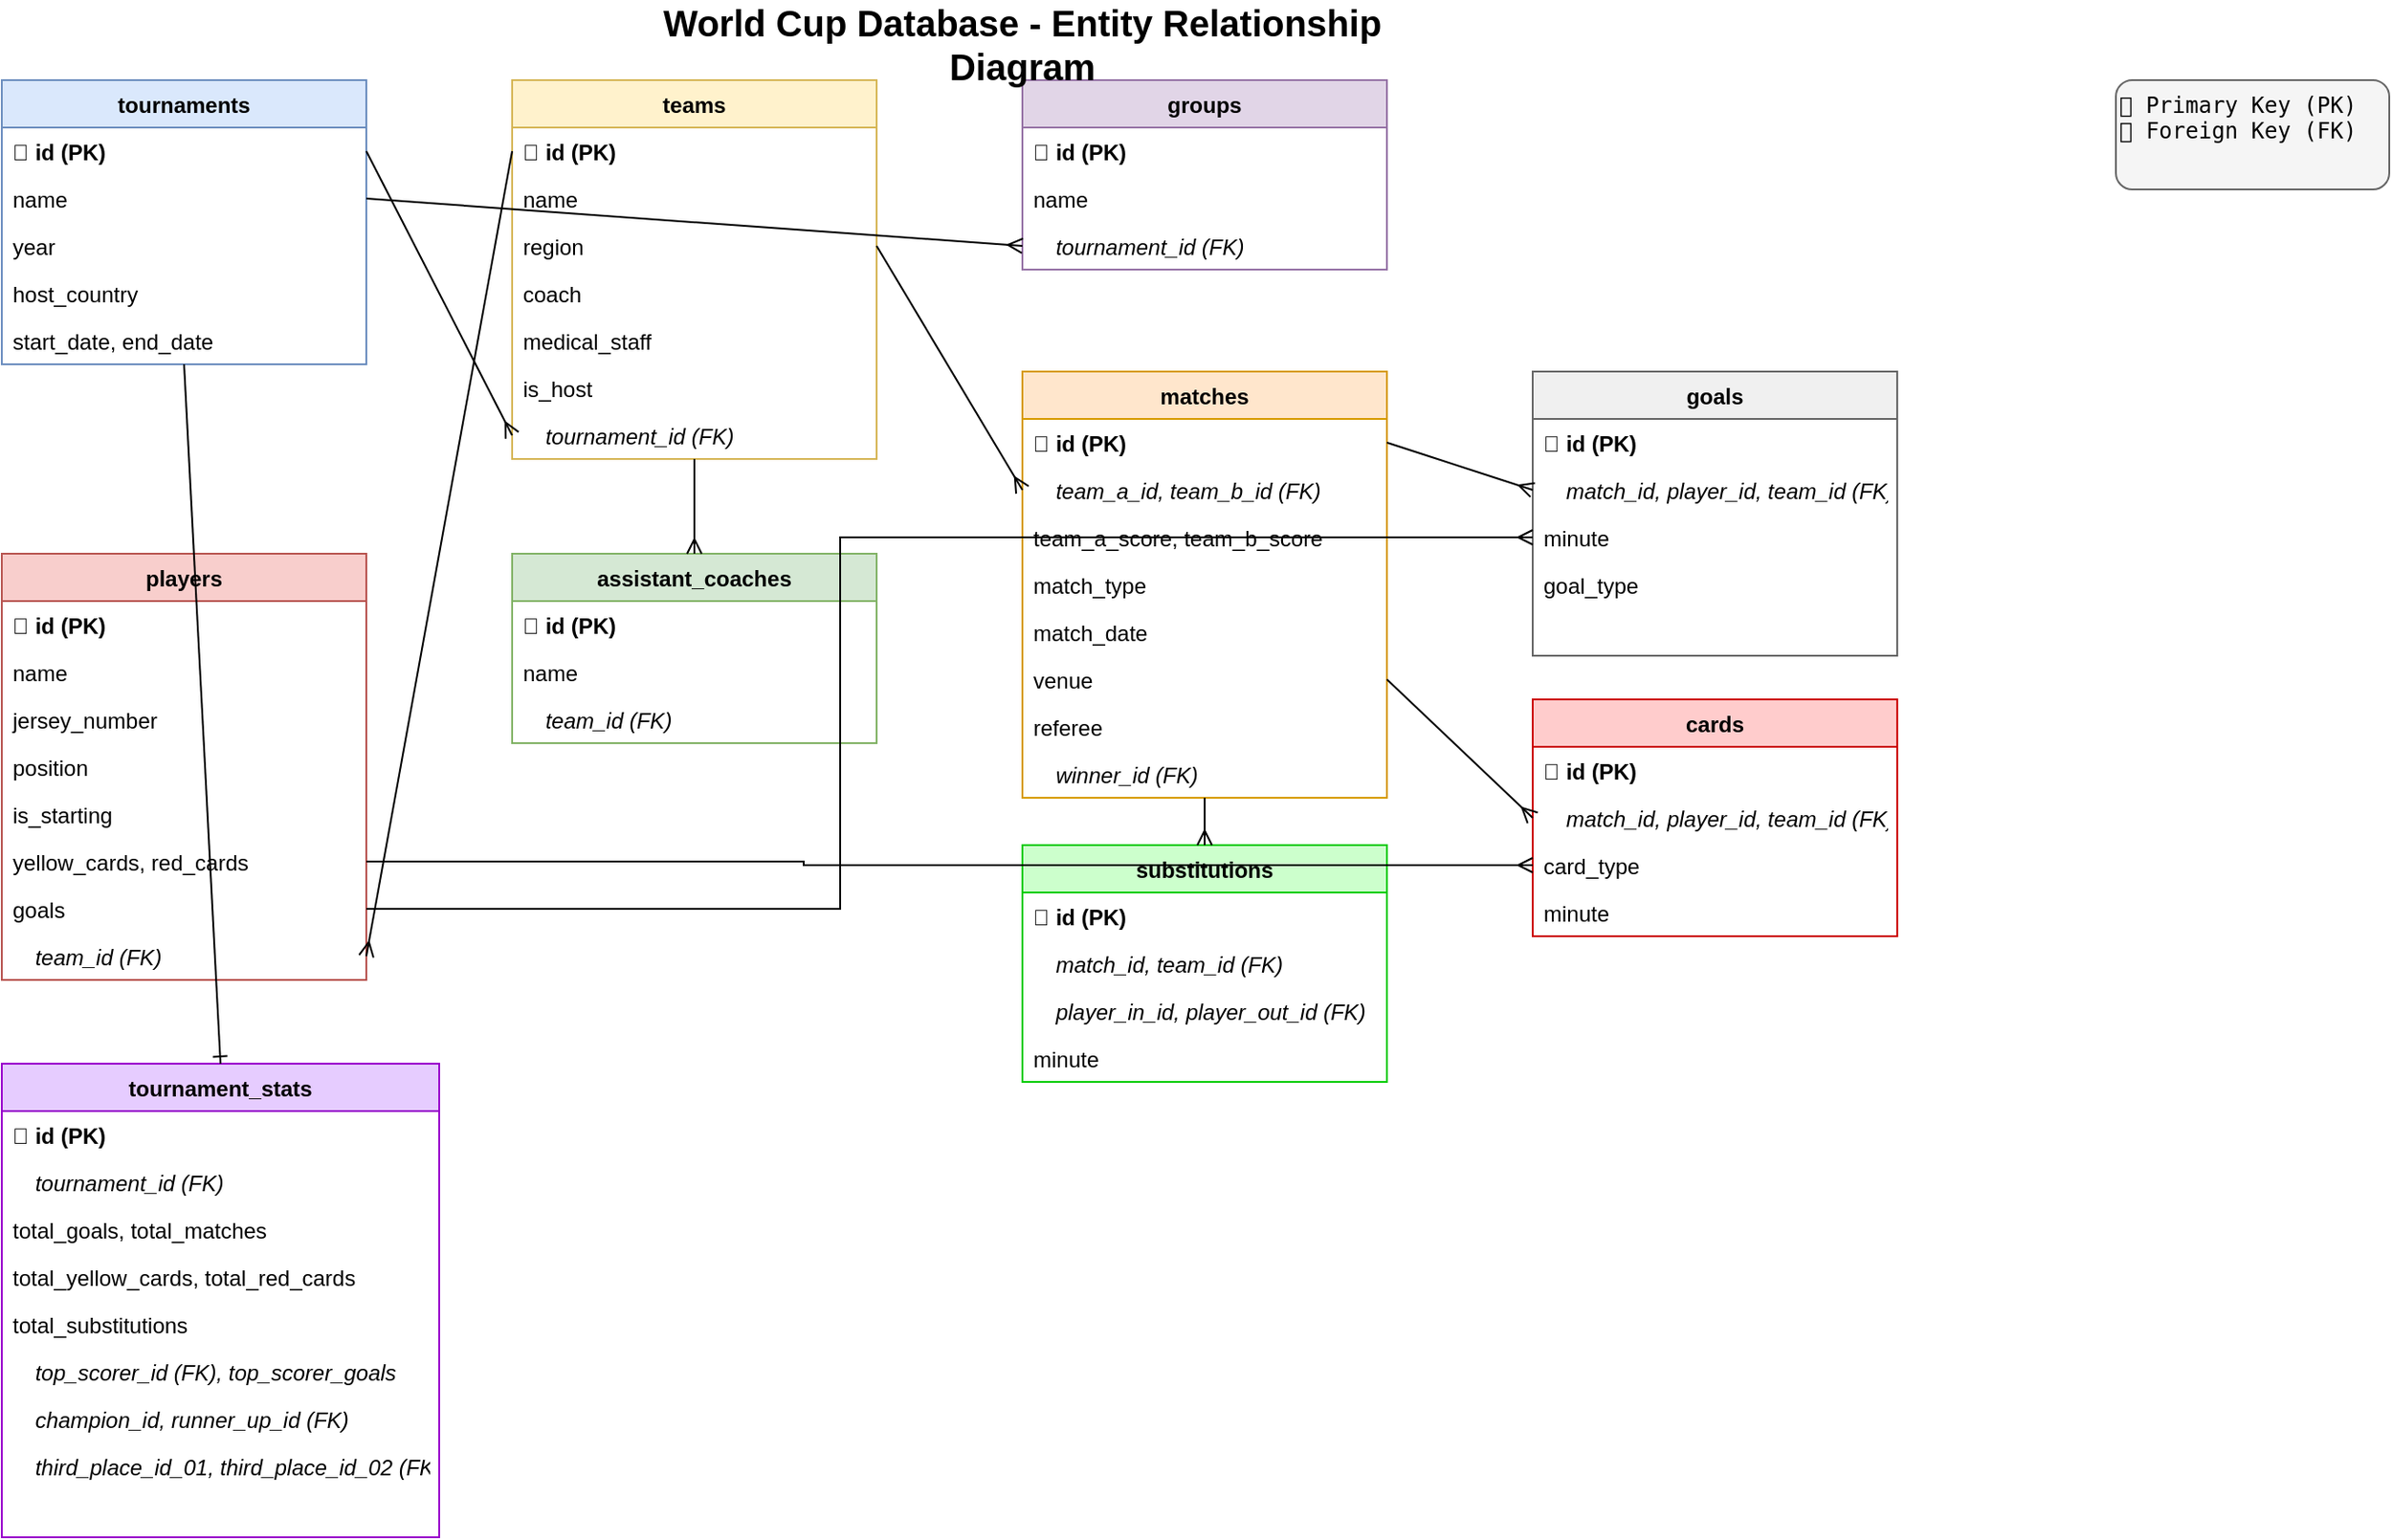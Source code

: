 <mxfile version="22.1.16" type="device">
  <diagram name="WorldCup ERD" id="worldcup-erd">
    <mxGraphModel dx="1422" dy="794" grid="1" gridSize="10" guides="1" tooltips="1" connect="1" arrows="1" fold="1" page="1" pageScale="1" pageWidth="1654" pageHeight="1169" math="0" shadow="0">
      <root>
        <mxCell id="0" />
        <mxCell id="1" parent="0" />
        
        <!-- Tournaments Table -->
        <mxCell id="tournaments" value="tournaments" style="swimlane;fontStyle=1;align=center;verticalAlign=top;childLayout=stackLayout;horizontal=1;startSize=26;horizontalStack=0;resizeParent=1;resizeParentMax=0;resizeLast=0;collapsible=1;marginBottom=0;fillColor=#dae8fc;strokeColor=#6c8ebf;" vertex="1" parent="1">
          <mxGeometry x="40" y="40" width="200" height="156" as="geometry" />
        </mxCell>
        <mxCell id="tournaments-pk" value="🔑 id (PK)" style="text;strokeColor=none;fillColor=none;align=left;verticalAlign=top;spacingLeft=4;spacingRight=4;overflow=hidden;rotatable=0;points=[[0,0.5],[1,0.5]];portConstraint=eastwest;fontStyle=1;" vertex="1" parent="tournaments">
          <mxGeometry y="26" width="200" height="26" as="geometry" />
        </mxCell>
        <mxCell id="tournaments-name" value="name" style="text;strokeColor=none;fillColor=none;align=left;verticalAlign=top;spacingLeft=4;spacingRight=4;overflow=hidden;rotatable=0;points=[[0,0.5],[1,0.5]];portConstraint=eastwest;" vertex="1" parent="tournaments">
          <mxGeometry y="52" width="200" height="26" as="geometry" />
        </mxCell>
        <mxCell id="tournaments-year" value="year" style="text;strokeColor=none;fillColor=none;align=left;verticalAlign=top;spacingLeft=4;spacingRight=4;overflow=hidden;rotatable=0;points=[[0,0.5],[1,0.5]];portConstraint=eastwest;" vertex="1" parent="tournaments">
          <mxGeometry y="78" width="200" height="26" as="geometry" />
        </mxCell>
        <mxCell id="tournaments-host" value="host_country" style="text;strokeColor=none;fillColor=none;align=left;verticalAlign=top;spacingLeft=4;spacingRight=4;overflow=hidden;rotatable=0;points=[[0,0.5],[1,0.5]];portConstraint=eastwest;" vertex="1" parent="tournaments">
          <mxGeometry y="104" width="200" height="26" as="geometry" />
        </mxCell>
        <mxCell id="tournaments-dates" value="start_date, end_date" style="text;strokeColor=none;fillColor=none;align=left;verticalAlign=top;spacingLeft=4;spacingRight=4;overflow=hidden;rotatable=0;points=[[0,0.5],[1,0.5]];portConstraint=eastwest;" vertex="1" parent="tournaments">
          <mxGeometry y="130" width="200" height="26" as="geometry" />
        </mxCell>

        <!-- Teams Table -->
        <mxCell id="teams" value="teams" style="swimlane;fontStyle=1;align=center;verticalAlign=top;childLayout=stackLayout;horizontal=1;startSize=26;horizontalStack=0;resizeParent=1;resizeParentMax=0;resizeLast=0;collapsible=1;marginBottom=0;fillColor=#fff2cc;strokeColor=#d6b656;" vertex="1" parent="1">
          <mxGeometry x="320" y="40" width="200" height="208" as="geometry" />
        </mxCell>
        <mxCell id="teams-pk" value="🔑 id (PK)" style="text;strokeColor=none;fillColor=none;align=left;verticalAlign=top;spacingLeft=4;spacingRight=4;overflow=hidden;rotatable=0;points=[[0,0.5],[1,0.5]];portConstraint=eastwest;fontStyle=1;" vertex="1" parent="teams">
          <mxGeometry y="26" width="200" height="26" as="geometry" />
        </mxCell>
        <mxCell id="teams-name" value="name" style="text;strokeColor=none;fillColor=none;align=left;verticalAlign=top;spacingLeft=4;spacingRight=4;overflow=hidden;rotatable=0;points=[[0,0.5],[1,0.5]];portConstraint=eastwest;" vertex="1" parent="teams">
          <mxGeometry y="52" width="200" height="26" as="geometry" />
        </mxCell>
        <mxCell id="teams-region" value="region" style="text;strokeColor=none;fillColor=none;align=left;verticalAlign=top;spacingLeft=4;spacingRight=4;overflow=hidden;rotatable=0;points=[[0,0.5],[1,0.5]];portConstraint=eastwest;" vertex="1" parent="teams">
          <mxGeometry y="78" width="200" height="26" as="geometry" />
        </mxCell>
        <mxCell id="teams-coach" value="coach" style="text;strokeColor=none;fillColor=none;align=left;verticalAlign=top;spacingLeft=4;spacingRight=4;overflow=hidden;rotatable=0;points=[[0,0.5],[1,0.5]];portConstraint=eastwest;" vertex="1" parent="teams">
          <mxGeometry y="104" width="200" height="26" as="geometry" />
        </mxCell>
        <mxCell id="teams-medical" value="medical_staff" style="text;strokeColor=none;fillColor=none;align=left;verticalAlign=top;spacingLeft=4;spacingRight=4;overflow=hidden;rotatable=0;points=[[0,0.5],[1,0.5]];portConstraint=eastwest;" vertex="1" parent="teams">
          <mxGeometry y="130" width="200" height="26" as="geometry" />
        </mxCell>
        <mxCell id="teams-host" value="is_host" style="text;strokeColor=none;fillColor=none;align=left;verticalAlign=top;spacingLeft=4;spacingRight=4;overflow=hidden;rotatable=0;points=[[0,0.5],[1,0.5]];portConstraint=eastwest;" vertex="1" parent="teams">
          <mxGeometry y="156" width="200" height="26" as="geometry" />
        </mxCell>
        <mxCell id="teams-fk" value="🔗 tournament_id (FK)" style="text;strokeColor=none;fillColor=none;align=left;verticalAlign=top;spacingLeft=4;spacingRight=4;overflow=hidden;rotatable=0;points=[[0,0.5],[1,0.5]];portConstraint=eastwest;fontStyle=2;" vertex="1" parent="teams">
          <mxGeometry y="182" width="200" height="26" as="geometry" />
        </mxCell>

        <!-- Groups Table -->
        <mxCell id="groups" value="groups" style="swimlane;fontStyle=1;align=center;verticalAlign=top;childLayout=stackLayout;horizontal=1;startSize=26;horizontalStack=0;resizeParent=1;resizeParentMax=0;resizeLast=0;collapsible=1;marginBottom=0;fillColor=#e1d5e7;strokeColor=#9673a6;" vertex="1" parent="1">
          <mxGeometry x="600" y="40" width="200" height="104" as="geometry" />
        </mxCell>
        <mxCell id="groups-pk" value="🔑 id (PK)" style="text;strokeColor=none;fillColor=none;align=left;verticalAlign=top;spacingLeft=4;spacingRight=4;overflow=hidden;rotatable=0;points=[[0,0.5],[1,0.5]];portConstraint=eastwest;fontStyle=1;" vertex="1" parent="groups">
          <mxGeometry y="26" width="200" height="26" as="geometry" />
        </mxCell>
        <mxCell id="groups-name" value="name" style="text;strokeColor=none;fillColor=none;align=left;verticalAlign=top;spacingLeft=4;spacingRight=4;overflow=hidden;rotatable=0;points=[[0,0.5],[1,0.5]];portConstraint=eastwest;" vertex="1" parent="groups">
          <mxGeometry y="52" width="200" height="26" as="geometry" />
        </mxCell>
        <mxCell id="groups-fk" value="🔗 tournament_id (FK)" style="text;strokeColor=none;fillColor=none;align=left;verticalAlign=top;spacingLeft=4;spacingRight=4;overflow=hidden;rotatable=0;points=[[0,0.5],[1,0.5]];portConstraint=eastwest;fontStyle=2;" vertex="1" parent="groups">
          <mxGeometry y="78" width="200" height="26" as="geometry" />
        </mxCell>

        <!-- Players Table -->
        <mxCell id="players" value="players" style="swimlane;fontStyle=1;align=center;verticalAlign=top;childLayout=stackLayout;horizontal=1;startSize=26;horizontalStack=0;resizeParent=1;resizeParentMax=0;resizeLast=0;collapsible=1;marginBottom=0;fillColor=#f8cecc;strokeColor=#b85450;" vertex="1" parent="1">
          <mxGeometry x="40" y="300" width="200" height="234" as="geometry" />
        </mxCell>
        <mxCell id="players-pk" value="🔑 id (PK)" style="text;strokeColor=none;fillColor=none;align=left;verticalAlign=top;spacingLeft=4;spacingRight=4;overflow=hidden;rotatable=0;points=[[0,0.5],[1,0.5]];portConstraint=eastwest;fontStyle=1;" vertex="1" parent="players">
          <mxGeometry y="26" width="200" height="26" as="geometry" />
        </mxCell>
        <mxCell id="players-name" value="name" style="text;strokeColor=none;fillColor=none;align=left;verticalAlign=top;spacingLeft=4;spacingRight=4;overflow=hidden;rotatable=0;points=[[0,0.5],[1,0.5]];portConstraint=eastwest;" vertex="1" parent="players">
          <mxGeometry y="52" width="200" height="26" as="geometry" />
        </mxCell>
        <mxCell id="players-jersey" value="jersey_number" style="text;strokeColor=none;fillColor=none;align=left;verticalAlign=top;spacingLeft=4;spacingRight=4;overflow=hidden;rotatable=0;points=[[0,0.5],[1,0.5]];portConstraint=eastwest;" vertex="1" parent="players">
          <mxGeometry y="78" width="200" height="26" as="geometry" />
        </mxCell>
        <mxCell id="players-position" value="position" style="text;strokeColor=none;fillColor=none;align=left;verticalAlign=top;spacingLeft=4;spacingRight=4;overflow=hidden;rotatable=0;points=[[0,0.5],[1,0.5]];portConstraint=eastwest;" vertex="1" parent="players">
          <mxGeometry y="104" width="200" height="26" as="geometry" />
        </mxCell>
        <mxCell id="players-starting" value="is_starting" style="text;strokeColor=none;fillColor=none;align=left;verticalAlign=top;spacingLeft=4;spacingRight=4;overflow=hidden;rotatable=0;points=[[0,0.5],[1,0.5]];portConstraint=eastwest;" vertex="1" parent="players">
          <mxGeometry y="130" width="200" height="26" as="geometry" />
        </mxCell>
        <mxCell id="players-cards" value="yellow_cards, red_cards" style="text;strokeColor=none;fillColor=none;align=left;verticalAlign=top;spacingLeft=4;spacingRight=4;overflow=hidden;rotatable=0;points=[[0,0.5],[1,0.5]];portConstraint=eastwest;" vertex="1" parent="players">
          <mxGeometry y="156" width="200" height="26" as="geometry" />
        </mxCell>
        <mxCell id="players-goals" value="goals" style="text;strokeColor=none;fillColor=none;align=left;verticalAlign=top;spacingLeft=4;spacingRight=4;overflow=hidden;rotatable=0;points=[[0,0.5],[1,0.5]];portConstraint=eastwest;" vertex="1" parent="players">
          <mxGeometry y="182" width="200" height="26" as="geometry" />
        </mxCell>
        <mxCell id="players-fk" value="🔗 team_id (FK)" style="text;strokeColor=none;fillColor=none;align=left;verticalAlign=top;spacingLeft=4;spacingRight=4;overflow=hidden;rotatable=0;points=[[0,0.5],[1,0.5]];portConstraint=eastwest;fontStyle=2;" vertex="1" parent="players">
          <mxGeometry y="208" width="200" height="26" as="geometry" />
        </mxCell>

        <!-- Assistant Coaches Table -->
        <mxCell id="assistant_coaches" value="assistant_coaches" style="swimlane;fontStyle=1;align=center;verticalAlign=top;childLayout=stackLayout;horizontal=1;startSize=26;horizontalStack=0;resizeParent=1;resizeParentMax=0;resizeLast=0;collapsible=1;marginBottom=0;fillColor=#d5e8d4;strokeColor=#82b366;" vertex="1" parent="1">
          <mxGeometry x="320" y="300" width="200" height="104" as="geometry" />
        </mxCell>
        <mxCell id="assistant_coaches-pk" value="🔑 id (PK)" style="text;strokeColor=none;fillColor=none;align=left;verticalAlign=top;spacingLeft=4;spacingRight=4;overflow=hidden;rotatable=0;points=[[0,0.5],[1,0.5]];portConstraint=eastwest;fontStyle=1;" vertex="1" parent="assistant_coaches">
          <mxGeometry y="26" width="200" height="26" as="geometry" />
        </mxCell>
        <mxCell id="assistant_coaches-name" value="name" style="text;strokeColor=none;fillColor=none;align=left;verticalAlign=top;spacingLeft=4;spacingRight=4;overflow=hidden;rotatable=0;points=[[0,0.5],[1,0.5]];portConstraint=eastwest;" vertex="1" parent="assistant_coaches">
          <mxGeometry y="52" width="200" height="26" as="geometry" />
        </mxCell>
        <mxCell id="assistant_coaches-fk" value="🔗 team_id (FK)" style="text;strokeColor=none;fillColor=none;align=left;verticalAlign=top;spacingLeft=4;spacingRight=4;overflow=hidden;rotatable=0;points=[[0,0.5],[1,0.5]];portConstraint=eastwest;fontStyle=2;" vertex="1" parent="assistant_coaches">
          <mxGeometry y="78" width="200" height="26" as="geometry" />
        </mxCell>

        <!-- Matches Table -->
        <mxCell id="matches" value="matches" style="swimlane;fontStyle=1;align=center;verticalAlign=top;childLayout=stackLayout;horizontal=1;startSize=26;horizontalStack=0;resizeParent=1;resizeParentMax=0;resizeLast=0;collapsible=1;marginBottom=0;fillColor=#ffe6cc;strokeColor=#d79b00;" vertex="1" parent="1">
          <mxGeometry x="600" y="200" width="200" height="234" as="geometry" />
        </mxCell>
        <mxCell id="matches-pk" value="🔑 id (PK)" style="text;strokeColor=none;fillColor=none;align=left;verticalAlign=top;spacingLeft=4;spacingRight=4;overflow=hidden;rotatable=0;points=[[0,0.5],[1,0.5]];portConstraint=eastwest;fontStyle=1;" vertex="1" parent="matches">
          <mxGeometry y="26" width="200" height="26" as="geometry" />
        </mxCell>
        <mxCell id="matches-teams" value="🔗 team_a_id, team_b_id (FK)" style="text;strokeColor=none;fillColor=none;align=left;verticalAlign=top;spacingLeft=4;spacingRight=4;overflow=hidden;rotatable=0;points=[[0,0.5],[1,0.5]];portConstraint=eastwest;fontStyle=2;" vertex="1" parent="matches">
          <mxGeometry y="52" width="200" height="26" as="geometry" />
        </mxCell>
        <mxCell id="matches-scores" value="team_a_score, team_b_score" style="text;strokeColor=none;fillColor=none;align=left;verticalAlign=top;spacingLeft=4;spacingRight=4;overflow=hidden;rotatable=0;points=[[0,0.5],[1,0.5]];portConstraint=eastwest;" vertex="1" parent="matches">
          <mxGeometry y="78" width="200" height="26" as="geometry" />
        </mxCell>
        <mxCell id="matches-type" value="match_type" style="text;strokeColor=none;fillColor=none;align=left;verticalAlign=top;spacingLeft=4;spacingRight=4;overflow=hidden;rotatable=0;points=[[0,0.5],[1,0.5]];portConstraint=eastwest;" vertex="1" parent="matches">
          <mxGeometry y="104" width="200" height="26" as="geometry" />
        </mxCell>
        <mxCell id="matches-date" value="match_date" style="text;strokeColor=none;fillColor=none;align=left;verticalAlign=top;spacingLeft=4;spacingRight=4;overflow=hidden;rotatable=0;points=[[0,0.5],[1,0.5]];portConstraint=eastwest;" vertex="1" parent="matches">
          <mxGeometry y="130" width="200" height="26" as="geometry" />
        </mxCell>
        <mxCell id="matches-venue" value="venue" style="text;strokeColor=none;fillColor=none;align=left;verticalAlign=top;spacingLeft=4;spacingRight=4;overflow=hidden;rotatable=0;points=[[0,0.5],[1,0.5]];portConstraint=eastwest;" vertex="1" parent="matches">
          <mxGeometry y="156" width="200" height="26" as="geometry" />
        </mxCell>
        <mxCell id="matches-referee" value="referee" style="text;strokeColor=none;fillColor=none;align=left;verticalAlign=top;spacingLeft=4;spacingRight=4;overflow=hidden;rotatable=0;points=[[0,0.5],[1,0.5]];portConstraint=eastwest;" vertex="1" parent="matches">
          <mxGeometry y="182" width="200" height="26" as="geometry" />
        </mxCell>
        <mxCell id="matches-winner" value="🔗 winner_id (FK)" style="text;strokeColor=none;fillColor=none;align=left;verticalAlign=top;spacingLeft=4;spacingRight=4;overflow=hidden;rotatable=0;points=[[0,0.5],[1,0.5]];portConstraint=eastwest;fontStyle=2;" vertex="1" parent="matches">
          <mxGeometry y="208" width="200" height="26" as="geometry" />
        </mxCell>

        <!-- Goals Table -->
        <mxCell id="goals" value="goals" style="swimlane;fontStyle=1;align=center;verticalAlign=top;childLayout=stackLayout;horizontal=1;startSize=26;horizontalStack=0;resizeParent=1;resizeParentMax=0;resizeLast=0;collapsible=1;marginBottom=0;fillColor=#f0f0f0;strokeColor=#666666;" vertex="1" parent="1">
          <mxGeometry x="880" y="200" width="200" height="156" as="geometry" />
        </mxCell>
        <mxCell id="goals-pk" value="🔑 id (PK)" style="text;strokeColor=none;fillColor=none;align=left;verticalAlign=top;spacingLeft=4;spacingRight=4;overflow=hidden;rotatable=0;points=[[0,0.5],[1,0.5]];portConstraint=eastwest;fontStyle=1;" vertex="1" parent="goals">
          <mxGeometry y="26" width="200" height="26" as="geometry" />
        </mxCell>
        <mxCell id="goals-fks" value="🔗 match_id, player_id, team_id (FK)" style="text;strokeColor=none;fillColor=none;align=left;verticalAlign=top;spacingLeft=4;spacingRight=4;overflow=hidden;rotatable=0;points=[[0,0.5],[1,0.5]];portConstraint=eastwest;fontStyle=2;" vertex="1" parent="goals">
          <mxGeometry y="52" width="200" height="26" as="geometry" />
        </mxCell>
        <mxCell id="goals-minute" value="minute" style="text;strokeColor=none;fillColor=none;align=left;verticalAlign=top;spacingLeft=4;spacingRight=4;overflow=hidden;rotatable=0;points=[[0,0.5],[1,0.5]];portConstraint=eastwest;" vertex="1" parent="goals">
          <mxGeometry y="78" width="200" height="26" as="geometry" />
        </mxCell>
        <mxCell id="goals-type" value="goal_type" style="text;strokeColor=none;fillColor=none;align=left;verticalAlign=top;spacingLeft=4;spacingRight=4;overflow=hidden;rotatable=0;points=[[0,0.5],[1,0.5]];portConstraint=eastwest;" vertex="1" parent="goals">
          <mxGeometry y="104" width="200" height="26" as="geometry" />
        </mxCell>

        <!-- Cards Table -->
        <mxCell id="cards" value="cards" style="swimlane;fontStyle=1;align=center;verticalAlign=top;childLayout=stackLayout;horizontal=1;startSize=26;horizontalStack=0;resizeParent=1;resizeParentMax=0;resizeLast=0;collapsible=1;marginBottom=0;fillColor=#ffcccc;strokeColor=#cc0000;" vertex="1" parent="1">
          <mxGeometry x="880" y="380" width="200" height="130" as="geometry" />
        </mxCell>
        <mxCell id="cards-pk" value="🔑 id (PK)" style="text;strokeColor=none;fillColor=none;align=left;verticalAlign=top;spacingLeft=4;spacingRight=4;overflow=hidden;rotatable=0;points=[[0,0.5],[1,0.5]];portConstraint=eastwest;fontStyle=1;" vertex="1" parent="cards">
          <mxGeometry y="26" width="200" height="26" as="geometry" />
        </mxCell>
        <mxCell id="cards-fks" value="🔗 match_id, player_id, team_id (FK)" style="text;strokeColor=none;fillColor=none;align=left;verticalAlign=top;spacingLeft=4;spacingRight=4;overflow=hidden;rotatable=0;points=[[0,0.5],[1,0.5]];portConstraint=eastwest;fontStyle=2;" vertex="1" parent="cards">
          <mxGeometry y="52" width="200" height="26" as="geometry" />
        </mxCell>
        <mxCell id="cards-type" value="card_type" style="text;strokeColor=none;fillColor=none;align=left;verticalAlign=top;spacingLeft=4;spacingRight=4;overflow=hidden;rotatable=0;points=[[0,0.5],[1,0.5]];portConstraint=eastwest;" vertex="1" parent="cards">
          <mxGeometry y="78" width="200" height="26" as="geometry" />
        </mxCell>
        <mxCell id="cards-minute" value="minute" style="text;strokeColor=none;fillColor=none;align=left;verticalAlign=top;spacingLeft=4;spacingRight=4;overflow=hidden;rotatable=0;points=[[0,0.5],[1,0.5]];portConstraint=eastwest;" vertex="1" parent="cards">
          <mxGeometry y="104" width="200" height="26" as="geometry" />
        </mxCell>

        <!-- Substitutions Table -->
        <mxCell id="substitutions" value="substitutions" style="swimlane;fontStyle=1;align=center;verticalAlign=top;childLayout=stackLayout;horizontal=1;startSize=26;horizontalStack=0;resizeParent=1;resizeParentMax=0;resizeLast=0;collapsible=1;marginBottom=0;fillColor=#ccffcc;strokeColor=#00cc00;" vertex="1" parent="1">
          <mxGeometry x="600" y="460" width="200" height="130" as="geometry" />
        </mxCell>
        <mxCell id="substitutions-pk" value="🔑 id (PK)" style="text;strokeColor=none;fillColor=none;align=left;verticalAlign=top;spacingLeft=4;spacingRight=4;overflow=hidden;rotatable=0;points=[[0,0.5],[1,0.5]];portConstraint=eastwest;fontStyle=1;" vertex="1" parent="substitutions">
          <mxGeometry y="26" width="200" height="26" as="geometry" />
        </mxCell>
        <mxCell id="substitutions-fks" value="🔗 match_id, team_id (FK)" style="text;strokeColor=none;fillColor=none;align=left;verticalAlign=top;spacingLeft=4;spacingRight=4;overflow=hidden;rotatable=0;points=[[0,0.5],[1,0.5]];portConstraint=eastwest;fontStyle=2;" vertex="1" parent="substitutions">
          <mxGeometry y="52" width="200" height="26" as="geometry" />
        </mxCell>
        <mxCell id="substitutions-players" value="🔗 player_in_id, player_out_id (FK)" style="text;strokeColor=none;fillColor=none;align=left;verticalAlign=top;spacingLeft=4;spacingRight=4;overflow=hidden;rotatable=0;points=[[0,0.5],[1,0.5]];portConstraint=eastwest;fontStyle=2;" vertex="1" parent="substitutions">
          <mxGeometry y="78" width="200" height="26" as="geometry" />
        </mxCell>
        <mxCell id="substitutions-minute" value="minute" style="text;strokeColor=none;fillColor=none;align=left;verticalAlign=top;spacingLeft=4;spacingRight=4;overflow=hidden;rotatable=0;points=[[0,0.5],[1,0.5]];portConstraint=eastwest;" vertex="1" parent="substitutions">
          <mxGeometry y="104" width="200" height="26" as="geometry" />
        </mxCell>

        <!-- Tournament Stats Table -->
        <mxCell id="tournament_stats" value="tournament_stats" style="swimlane;fontStyle=1;align=center;verticalAlign=top;childLayout=stackLayout;horizontal=1;startSize=26;horizontalStack=0;resizeParent=1;resizeParentMax=0;resizeLast=0;collapsible=1;marginBottom=0;fillColor=#e6ccff;strokeColor=#9900cc;" vertex="1" parent="1">
          <mxGeometry x="40" y="580" width="240" height="260" as="geometry" />
        </mxCell>
        <mxCell id="tournament_stats-pk" value="🔑 id (PK)" style="text;strokeColor=none;fillColor=none;align=left;verticalAlign=top;spacingLeft=4;spacingRight=4;overflow=hidden;rotatable=0;points=[[0,0.5],[1,0.5]];portConstraint=eastwest;fontStyle=1;" vertex="1" parent="tournament_stats">
          <mxGeometry y="26" width="240" height="26" as="geometry" />
        </mxCell>
        <mxCell id="tournament_stats-fk" value="🔗 tournament_id (FK)" style="text;strokeColor=none;fillColor=none;align=left;verticalAlign=top;spacingLeft=4;spacingRight=4;overflow=hidden;rotatable=0;points=[[0,0.5],[1,0.5]];portConstraint=eastwest;fontStyle=2;" vertex="1" parent="tournament_stats">
          <mxGeometry y="52" width="240" height="26" as="geometry" />
        </mxCell>
        <mxCell id="tournament_stats-totals" value="total_goals, total_matches" style="text;strokeColor=none;fillColor=none;align=left;verticalAlign=top;spacingLeft=4;spacingRight=4;overflow=hidden;rotatable=0;points=[[0,0.5],[1,0.5]];portConstraint=eastwest;" vertex="1" parent="tournament_stats">
          <mxGeometry y="78" width="240" height="26" as="geometry" />
        </mxCell>
        <mxCell id="tournament_stats-cards" value="total_yellow_cards, total_red_cards" style="text;strokeColor=none;fillColor=none;align=left;verticalAlign=top;spacingLeft=4;spacingRight=4;overflow=hidden;rotatable=0;points=[[0,0.5],[1,0.5]];portConstraint=eastwest;" vertex="1" parent="tournament_stats">
          <mxGeometry y="104" width="240" height="26" as="geometry" />
        </mxCell>
        <mxCell id="tournament_stats-subs" value="total_substitutions" style="text;strokeColor=none;fillColor=none;align=left;verticalAlign=top;spacingLeft=4;spacingRight=4;overflow=hidden;rotatable=0;points=[[0,0.5],[1,0.5]];portConstraint=eastwest;" vertex="1" parent="tournament_stats">
          <mxGeometry y="130" width="240" height="26" as="geometry" />
        </mxCell>
        <mxCell id="tournament_stats-scorer" value="🔗 top_scorer_id (FK), top_scorer_goals" style="text;strokeColor=none;fillColor=none;align=left;verticalAlign=top;spacingLeft=4;spacingRight=4;overflow=hidden;rotatable=0;points=[[0,0.5],[1,0.5]];portConstraint=eastwest;fontStyle=2;" vertex="1" parent="tournament_stats">
          <mxGeometry y="156" width="240" height="26" as="geometry" />
        </mxCell>
        <mxCell id="tournament_stats-champion" value="🔗 champion_id, runner_up_id (FK)" style="text;strokeColor=none;fillColor=none;align=left;verticalAlign=top;spacingLeft=4;spacingRight=4;overflow=hidden;rotatable=0;points=[[0,0.5],[1,0.5]];portConstraint=eastwest;fontStyle=2;" vertex="1" parent="tournament_stats">
          <mxGeometry y="182" width="240" height="26" as="geometry" />
        </mxCell>
        <mxCell id="tournament_stats-third" value="🔗 third_place_id_01, third_place_id_02 (FK)" style="text;strokeColor=none;fillColor=none;align=left;verticalAlign=top;spacingLeft=4;spacingRight=4;overflow=hidden;rotatable=0;points=[[0,0.5],[1,0.5]];portConstraint=eastwest;fontStyle=2;" vertex="1" parent="tournament_stats">
          <mxGeometry y="208" width="240" height="26" as="geometry" />
        </mxCell>

        <!-- Relationships -->
        <!-- tournaments -> teams -->
        <mxCell id="rel1" value="" style="endArrow=ERmany;html=1;rounded=0;exitX=1;exitY=0.5;exitDx=0;exitDy=0;entryX=0;entryY=0.5;entryDx=0;entryDy=0;" edge="1" parent="1" source="tournaments-pk" target="teams-fk">
          <mxGeometry width="50" height="50" relative="1" as="geometry">
            <mxPoint x="400" y="300" as="sourcePoint" />
            <mxPoint x="450" y="250" as="targetPoint" />
          </mxGeometry>
        </mxCell>

        <!-- tournaments -> groups -->
        <mxCell id="rel2" value="" style="endArrow=ERmany;html=1;rounded=0;exitX=1;exitY=0.5;exitDx=0;exitDy=0;entryX=0;entryY=0.5;entryDx=0;entryDy=0;" edge="1" parent="1" source="tournaments-name" target="groups-fk">
          <mxGeometry width="50" height="50" relative="1" as="geometry">
            <mxPoint x="400" y="200" as="sourcePoint" />
            <mxPoint x="450" y="150" as="targetPoint" />
          </mxGeometry>
        </mxCell>

        <!-- teams -> players -->
        <mxCell id="rel3" value="" style="endArrow=ERmany;html=1;rounded=0;exitX=0;exitY=0.5;exitDx=0;exitDy=0;entryX=1;entryY=0.5;entryDx=0;entryDy=0;" edge="1" parent="1" source="teams-pk" target="players-fk">
          <mxGeometry width="50" height="50" relative="1" as="geometry">
            <mxPoint x="300" y="400" as="sourcePoint" />
            <mxPoint x="350" y="350" as="targetPoint" />
          </mxGeometry>
        </mxCell>

        <!-- teams -> assistant_coaches -->
        <mxCell id="rel4" value="" style="endArrow=ERmany;html=1;rounded=0;exitX=0.5;exitY=1;exitDx=0;exitDy=0;entryX=0.5;entryY=0;entryDx=0;entryDy=0;" edge="1" parent="1" source="teams" target="assistant_coaches">
          <mxGeometry width="50" height="50" relative="1" as="geometry">
            <mxPoint x="400" y="350" as="sourcePoint" />
            <mxPoint x="450" y="300" as="targetPoint" />
          </mxGeometry>
        </mxCell>

        <!-- teams -> matches (team_a) -->
        <mxCell id="rel5" value="" style="endArrow=ERmany;html=1;rounded=0;exitX=1;exitY=0.5;exitDx=0;exitDy=0;entryX=0;entryY=0.5;entryDx=0;entryDy=0;" edge="1" parent="1" source="teams-region" target="matches-teams">
          <mxGeometry width="50" height="50" relative="1" as="geometry">
            <mxPoint x="550" y="300" as="sourcePoint" />
            <mxPoint x="600" y="250" as="targetPoint" />
          </mxGeometry>
        </mxCell>

        <!-- matches -> goals -->
        <mxCell id="rel6" value="" style="endArrow=ERmany;html=1;rounded=0;exitX=1;exitY=0.5;exitDx=0;exitDy=0;entryX=0;entryY=0.5;entryDx=0;entryDy=0;" edge="1" parent="1" source="matches-pk" target="goals-fks">
          <mxGeometry width="50" height="50" relative="1" as="geometry">
            <mxPoint x="830" y="300" as="sourcePoint" />
            <mxPoint x="880" y="250" as="targetPoint" />
          </mxGeometry>
        </mxCell>

        <!-- matches -> cards -->
        <mxCell id="rel7" value="" style="endArrow=ERmany;html=1;rounded=0;exitX=1;exitY=0.5;exitDx=0;exitDy=0;entryX=0;entryY=0.5;entryDx=0;entryDy=0;" edge="1" parent="1" source="matches-venue" target="cards-fks">
          <mxGeometry width="50" height="50" relative="1" as="geometry">
            <mxPoint x="830" y="400" as="sourcePoint" />
            <mxPoint x="880" y="350" as="targetPoint" />
          </mxGeometry>
        </mxCell>

        <!-- matches -> substitutions -->
        <mxCell id="rel8" value="" style="endArrow=ERmany;html=1;rounded=0;exitX=0.5;exitY=1;exitDx=0;exitDy=0;entryX=0.5;entryY=0;entryDx=0;entryDy=0;" edge="1" parent="1" source="matches" target="substitutions">
          <mxGeometry width="50" height="50" relative="1" as="geometry">
            <mxPoint x="650" y="450" as="sourcePoint" />
            <mxPoint x="700" y="400" as="targetPoint" />
          </mxGeometry>
        </mxCell>

        <!-- players -> goals -->
        <mxCell id="rel9" value="" style="endArrow=ERmany;html=1;rounded=0;exitX=1;exitY=0.5;exitDx=0;exitDy=0;entryX=0;entryY=0.5;entryDx=0;entryDy=0;" edge="1" parent="1" source="players-goals" target="goals-minute">
          <mxGeometry width="50" height="50" relative="1" as="geometry">
            <mxPoint x="250" y="400" as="sourcePoint" />
            <mxPoint x="880" y="300" as="targetPoint" />
            <Array as="points">
              <mxPoint x="500" y="495" />
              <mxPoint x="500" y="291" />
            </Array>
          </mxGeometry>
        </mxCell>

        <!-- players -> cards -->
        <mxCell id="rel10" value="" style="endArrow=ERmany;html=1;rounded=0;exitX=1;exitY=0.5;exitDx=0;exitDy=0;entryX=0;entryY=0.5;entryDx=0;entryDy=0;" edge="1" parent="1" source="players-cards" target="cards-type">
          <mxGeometry width="50" height="50" relative="1" as="geometry">
            <mxPoint x="250" y="450" as="sourcePoint" />
            <mxPoint x="880" y="450" as="targetPoint" />
            <Array as="points">
              <mxPoint x="480" y="469" />
              <mxPoint x="480" y="471" />
            </Array>
          </mxGeometry>
        </mxCell>

        <!-- tournaments -> tournament_stats -->
        <mxCell id="rel11" value="" style="endArrow=ERone;html=1;rounded=0;exitX=0.5;exitY=1;exitDx=0;exitDy=0;entryX=0.5;entryY=0;entryDx=0;entryDy=0;" edge="1" parent="1" source="tournaments" target="tournament_stats">
          <mxGeometry width="50" height="50" relative="1" as="geometry">
            <mxPoint x="90" y="400" as="sourcePoint" />
            <mxPoint x="140" y="350" as="targetPoint" />
          </mxGeometry>
        </mxCell>

        <!-- Title -->
        <mxCell id="title" value="World Cup Database - Entity Relationship Diagram" style="text;html=1;strokeColor=none;fillColor=none;align=center;verticalAlign=middle;whiteSpace=wrap;rounded=0;fontSize=20;fontStyle=1;" vertex="1" parent="1">
          <mxGeometry x="400" y="10" width="400" height="20" as="geometry" />
        </mxCell>

        <!-- Legend -->
        <mxCell id="legend" value="🔑 Primary Key (PK)&#xa;🔗 Foreign Key (FK)" style="text;html=1;strokeColor=#666666;fillColor=#f5f5f5;align=left;verticalAlign=top;whiteSpace=wrap;rounded=1;fontSize=12;fontFamily=monospace;" vertex="1" parent="1">
          <mxGeometry x="1200" y="40" width="150" height="60" as="geometry" />
        </mxCell>

      </root>
    </mxGraphModel>
  </diagram>
</mxfile>